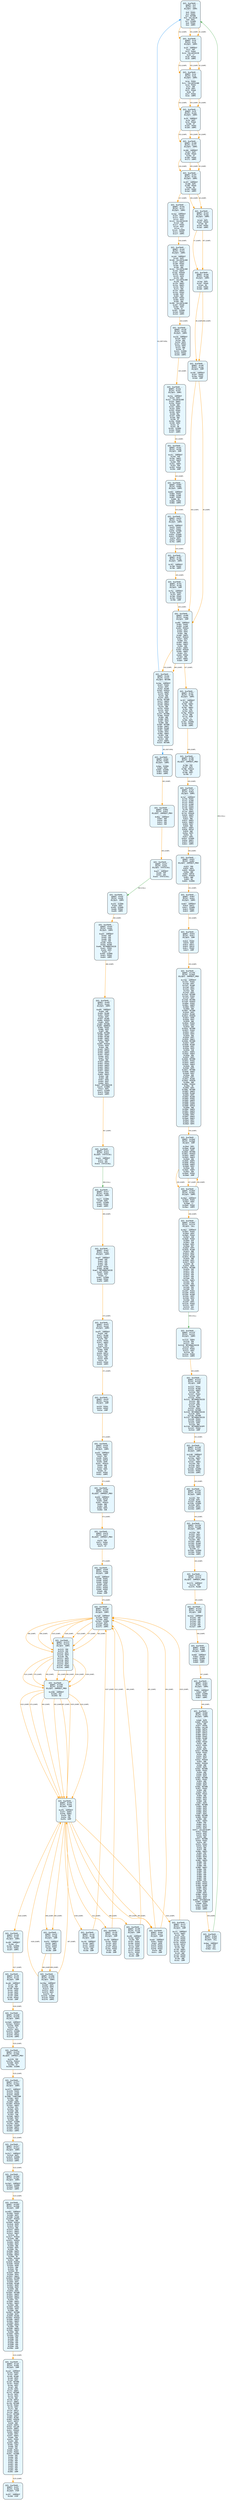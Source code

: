 digraph Contract_CFG {
    rankdir=TB;
    node [shape=box, style="filled, rounded", fontname="Monospace", fontsize=9, margin=0.15];
    edge [fontname="Arial", fontsize=8, penwidth=1.2];

    "block_0" [label="合约: 0xa70d45...
起始PC: 0x0
终止PC: 0xb
终止指令: JUMPI
---------
0x0: PUSH1
0x2: PUSH1
0x4: MSTORE
0x5: CALLVALUE
0x6: DUP1
0x7: ISZERO
0x8: PUSH2
0xb: JUMPI", fillcolor="#e6f7ff"];
    "block_10" [label="合约: 0xa70d45...
起始PC: 0x10
终止PC: 0x19
终止指令: JUMPI
---------
0x10: JUMPDEST
0x11: POP
0x12: PUSH1
0x14: CALLDATASIZE
0x15: LT
0x16: PUSH2
0x19: JUMPI", fillcolor="#e6f7ff"];
    "block_1a" [label="合约: 0xa70d45...
起始PC: 0x1a
终止PC: 0x2a
终止指令: JUMPI
---------
0x1a: PUSH1
0x1c: CALLDATALOAD
0x1d: PUSH1
0x1f: SHR
0x20: DUP1
0x21: PUSH4
0x26: GT
0x27: PUSH2
0x2a: JUMPI", fillcolor="#e6f7ff"];
    "block_f9" [label="合约: 0xa70d45...
起始PC: 0xf9
终止PC: 0x104
终止指令: JUMPI
---------
0xf9: JUMPDEST
0xfa: DUP1
0xfb: PUSH4
0x100: GT
0x101: PUSH2
0x104: JUMPI", fillcolor="#e6f7ff"];
    "block_166" [label="合约: 0xa70d45...
起始PC: 0x166
终止PC: 0x171
终止指令: JUMPI
---------
0x166: JUMPDEST
0x167: DUP1
0x168: PUSH4
0x16d: GT
0x16e: PUSH2
0x171: JUMPI", fillcolor="#e6f7ff"];
    "block_197" [label="合约: 0xa70d45...
起始PC: 0x197
终止PC: 0x1a2
终止指令: JUMPI
---------
0x197: JUMPDEST
0x198: DUP1
0x199: PUSH4
0x19e: EQ
0x19f: PUSH2
0x1a2: JUMPI", fillcolor="#e6f7ff"];
    "block_1a3" [label="合约: 0xa70d45...
起始PC: 0x1a3
终止PC: 0x1ad
终止指令: JUMPI
---------
0x1a3: DUP1
0x1a4: PUSH4
0x1a9: EQ
0x1aa: PUSH2
0x1ad: JUMPI", fillcolor="#e6f7ff"];
    "block_1ae" [label="合约: 0xa70d45...
起始PC: 0x1ae
终止PC: 0x1b8
终止指令: JUMPI
---------
0x1ae: DUP1
0x1af: PUSH4
0x1b4: EQ
0x1b5: PUSH2
0x1b8: JUMPI", fillcolor="#e6f7ff"];
    "block_2d6" [label="合约: 0xa70d45...
起始PC: 0x2d6
终止PC: 0x2dd
终止指令: JUMP
---------
0x2d6: JUMPDEST
0x2d7: PUSH2
0x2da: PUSH2
0x2dd: JUMP", fillcolor="#e6f7ff"];
    "block_d90" [label="合约: 0xa70d45...
起始PC: 0xd90
终止PC: 0xde4
终止指令: JUMP
---------
0xd90: JUMPDEST
0xd91: PUSH1
0xd93: SLOAD
0xd94: PUSH14
0xda3: DUP1
0xda4: DUP3
0xda5: AND
0xda6: SWAP3
0xda7: PUSH15
0xdb7: DUP4
0xdb8: DIV
0xdb9: SWAP1
0xdba: SWAP2
0xdbb: AND
0xdbc: SWAP2
0xdbd: PUSH29
0xddb: SWAP1
0xddc: DIV
0xddd: PUSH4
0xde2: AND
0xde3: SWAP1
0xde4: JUMP", fillcolor="#e6f7ff"];
    "block_2de" [label="合约: 0xa70d45...
起始PC: 0x2de
终止PC: 0x314
终止指令: RETURN
---------
0x2de: JUMPDEST
0x2df: PUSH1
0x2e1: DUP1
0x2e2: MLOAD
0x2e3: PUSH14
0x2f2: SWAP5
0x2f3: DUP6
0x2f4: AND
0x2f5: DUP2
0x2f6: MSTORE
0x2f7: SWAP3
0x2f8: SWAP1
0x2f9: SWAP4
0x2fa: AND
0x2fb: PUSH1
0x2fd: DUP4
0x2fe: ADD
0x2ff: MSTORE
0x300: PUSH4
0x305: AND
0x306: DUP2
0x307: DUP4
0x308: ADD
0x309: MSTORE
0x30a: SWAP1
0x30b: MLOAD
0x30c: SWAP1
0x30d: DUP2
0x30e: SWAP1
0x30f: SUB
0x310: PUSH1
0x312: ADD
0x313: SWAP1
0x314: RETURN", fillcolor="#e6f7ff"];
    "block_1be" [label="合约: 0xa70d45...
起始PC: 0x1be
终止PC: 0x1cf
终止指令: JUMPI
---------
0x1be: JUMPDEST
0x1bf: PUSH2
0x1c2: PUSH1
0x1c4: DUP1
0x1c5: CALLDATASIZE
0x1c6: SUB
0x1c7: PUSH1
0x1c9: DUP2
0x1ca: LT
0x1cb: ISZERO
0x1cc: PUSH2
0x1cf: JUMPI", fillcolor="#e6f7ff"];
    "block_1d4" [label="合约: 0xa70d45...
起始PC: 0x1d4
终止PC: 0x213
终止指令: JUMPI
---------
0x1d4: JUMPDEST
0x1d5: DUP2
0x1d6: CALLDATALOAD
0x1d7: SWAP2
0x1d8: PUSH1
0x1da: DUP2
0x1db: ADD
0x1dc: CALLDATALOAD
0x1dd: SWAP2
0x1de: PUSH20
0x1f3: PUSH1
0x1f5: DUP4
0x1f6: ADD
0x1f7: CALLDATALOAD
0x1f8: AND
0x1f9: SWAP2
0x1fa: SWAP1
0x1fb: DUP2
0x1fc: ADD
0x1fd: SWAP1
0x1fe: PUSH1
0x200: DUP2
0x201: ADD
0x202: PUSH1
0x204: DUP3
0x205: ADD
0x206: CALLDATALOAD
0x207: PUSH5
0x20d: DUP2
0x20e: GT
0x20f: ISZERO
0x210: PUSH2
0x213: JUMPI", fillcolor="#e6f7ff"];
    "block_218" [label="合约: 0xa70d45...
起始PC: 0x218
终止PC: 0x225
终止指令: JUMPI
---------
0x218: JUMPDEST
0x219: DUP3
0x21a: ADD
0x21b: DUP4
0x21c: PUSH1
0x21e: DUP3
0x21f: ADD
0x220: GT
0x221: ISZERO
0x222: PUSH2
0x225: JUMPI", fillcolor="#e6f7ff"];
    "block_22a" [label="合约: 0xa70d45...
起始PC: 0x22a
终止PC: 0x247
终止指令: JUMPI
---------
0x22a: JUMPDEST
0x22b: DUP1
0x22c: CALLDATALOAD
0x22d: SWAP1
0x22e: PUSH1
0x230: ADD
0x231: SWAP2
0x232: DUP5
0x233: PUSH1
0x235: DUP4
0x236: MUL
0x237: DUP5
0x238: ADD
0x239: GT
0x23a: PUSH5
0x240: DUP4
0x241: GT
0x242: OR
0x243: ISZERO
0x244: PUSH2
0x247: JUMPI", fillcolor="#e6f7ff"];
    "block_24c" [label="合约: 0xa70d45...
起始PC: 0x24c
终止PC: 0x256
终止指令: JUMP
---------
0x24c: JUMPDEST
0x24d: POP
0x24e: SWAP1
0x24f: SWAP3
0x250: POP
0x251: SWAP1
0x252: POP
0x253: PUSH2
0x256: JUMP", fillcolor="#e6f7ff"];
    "block_683" [label="合约: 0xa70d45...
起始PC: 0x683
终止PC: 0x68d
终止指令: JUMPI
---------
0x683: JUMPDEST
0x684: PUSH1
0x686: SLOAD
0x687: PUSH1
0x689: EQ
0x68a: PUSH2
0x68d: JUMPI", fillcolor="#e6f7ff"];
    "block_6f4" [label="合约: 0xa70d45...
起始PC: 0x6f4
终止PC: 0x701
终止指令: JUMPI
---------
0x6f4: JUMPDEST
0x6f5: PUSH1
0x6f7: PUSH1
0x6f9: SSTORE
0x6fa: DUP5
0x6fb: ISZERO
0x6fc: ISZERO
0x6fd: DUP1
0x6fe: PUSH2
0x701: JUMPI", fillcolor="#e6f7ff"];
    "block_707" [label="合约: 0xa70d45...
起始PC: 0x707
终止PC: 0x70b
终止指令: JUMPI
---------
0x707: JUMPDEST
0x708: PUSH2
0x70b: JUMPI", fillcolor="#e6f7ff"];
    "block_75c" [label="合约: 0xa70d45...
起始PC: 0x75c
终止PC: 0x766
终止指令: JUMP
---------
0x75c: JUMPDEST
0x75d: PUSH1
0x75f: DUP1
0x760: PUSH2
0x763: PUSH2
0x766: JUMP", fillcolor="#e6f7ff"];
    "block_767" [label="合约: 0xa70d45...
起始PC: 0x767
终止PC: 0x785
终止指令: JUMPI
---------
0x767: JUMPDEST
0x768: POP
0x769: SWAP2
0x76a: POP
0x76b: SWAP2
0x76c: POP
0x76d: DUP2
0x76e: PUSH14
0x77d: AND
0x77e: DUP8
0x77f: LT
0x780: DUP1
0x781: ISZERO
0x782: PUSH2
0x785: JUMPI", fillcolor="#e6f7ff"];
    "block_786" [label="合约: 0xa70d45...
起始PC: 0x786
终止PC: 0x799
终止指令: JUMPDEST_PREV
---------
0x786: POP
0x787: DUP1
0x788: PUSH14
0x797: AND
0x798: DUP7
0x799: LT", fillcolor="#e6f7ff"];
    "block_7ef" [label="合约: 0xa70d45...
起始PC: 0x7ef
终止PC: 0x822
终止指令: JUMPI
---------
0x7ef: JUMPDEST
0x7f0: PUSH1
0x7f2: SLOAD
0x7f3: PUSH1
0x7f5: SLOAD
0x7f6: PUSH1
0x7f8: SWAP2
0x7f9: DUP3
0x7fa: SWAP2
0x7fb: PUSH20
0x810: SWAP2
0x811: DUP3
0x812: AND
0x813: SWAP2
0x814: SWAP1
0x815: DUP2
0x816: AND
0x817: SWAP1
0x818: DUP10
0x819: AND
0x81a: DUP3
0x81b: EQ
0x81c: DUP1
0x81d: ISZERO
0x81e: SWAP1
0x81f: PUSH2
0x822: JUMPI", fillcolor="#e6f7ff"];
    "block_823" [label="合约: 0xa70d45...
起始PC: 0x823
终止PC: 0x853
终止指令: JUMPDEST_PREV
---------
0x823: POP
0x824: DUP1
0x825: PUSH20
0x83a: AND
0x83b: DUP10
0x83c: PUSH20
0x851: AND
0x852: EQ
0x853: ISZERO", fillcolor="#e6f7ff"];
    "block_8bf" [label="合约: 0xa70d45...
起始PC: 0x8bf
终止PC: 0x8c5
终止指令: JUMPI
---------
0x8bf: JUMPDEST
0x8c0: DUP11
0x8c1: ISZERO
0x8c2: PUSH2
0x8c5: JUMPI", fillcolor="#e6f7ff"];
    "block_8c6" [label="合约: 0xa70d45...
起始PC: 0x8c6
终止PC: 0x8cf
终止指令: JUMP
---------
0x8c6: PUSH2
0x8c9: DUP3
0x8ca: DUP11
0x8cb: DUP14
0x8cc: PUSH2
0x8cf: JUMP", fillcolor="#e6f7ff"];
    "block_1fdb" [label="合约: 0xa70d45...
起始PC: 0x1fdb
终止PC: 0x20a3
终止指令: JUMPDEST_PREV
---------
0x1fdb: JUMPDEST
0x1fdc: PUSH1
0x1fde: DUP1
0x1fdf: MLOAD
0x1fe0: DUP1
0x1fe1: DUP3
0x1fe2: ADD
0x1fe3: DUP3
0x1fe4: MSTORE
0x1fe5: PUSH1
0x1fe7: DUP2
0x1fe8: MSTORE
0x1fe9: PUSH32
0x200a: PUSH1
0x200c: SWAP2
0x200d: DUP3
0x200e: ADD
0x200f: MSTORE
0x2010: DUP2
0x2011: MLOAD
0x2012: PUSH20
0x2027: DUP6
0x2028: DUP2
0x2029: AND
0x202a: PUSH1
0x202c: DUP4
0x202d: ADD
0x202e: MSTORE
0x202f: PUSH1
0x2031: DUP1
0x2032: DUP4
0x2033: ADD
0x2034: DUP7
0x2035: SWAP1
0x2036: MSTORE
0x2037: DUP5
0x2038: MLOAD
0x2039: DUP1
0x203a: DUP5
0x203b: SUB
0x203c: SWAP1
0x203d: SWAP2
0x203e: ADD
0x203f: DUP2
0x2040: MSTORE
0x2041: PUSH1
0x2043: SWAP1
0x2044: SWAP3
0x2045: ADD
0x2046: DUP5
0x2047: MSTORE
0x2048: SWAP2
0x2049: DUP2
0x204a: ADD
0x204b: DUP1
0x204c: MLOAD
0x204d: PUSH28
0x206a: AND
0x206b: PUSH32
0x208c: OR
0x208d: DUP2
0x208e: MSTORE
0x208f: SWAP3
0x2090: MLOAD
0x2091: DUP2
0x2092: MLOAD
0x2093: PUSH1
0x2095: SWAP5
0x2096: PUSH1
0x2098: SWAP5
0x2099: DUP10
0x209a: AND
0x209b: SWAP4
0x209c: SWAP3
0x209d: SWAP2
0x209e: DUP3
0x209f: SWAP2
0x20a0: SWAP1
0x20a1: DUP1
0x20a2: DUP4
0x20a3: DUP4", fillcolor="#e6f7ff"];
    "block_20ad" [label="合约: 0xa70d45...
起始PC: 0x20ad
终止PC: 0x20e0
终止指令: JUMP
---------
0x20ad: DUP1
0x20ae: MLOAD
0x20af: DUP3
0x20b0: MSTORE
0x20b1: PUSH32
0x20d2: SWAP1
0x20d3: SWAP3
0x20d4: ADD
0x20d5: SWAP2
0x20d6: PUSH1
0x20d8: SWAP2
0x20d9: DUP3
0x20da: ADD
0x20db: SWAP2
0x20dc: ADD
0x20dd: PUSH2
0x20e0: JUMP", fillcolor="#e6f7ff"];
    "block_20a4" [label="合约: 0xa70d45...
起始PC: 0x20a4
终止PC: 0x20ac
终止指令: JUMPI
---------
0x20a4: JUMPDEST
0x20a5: PUSH1
0x20a7: DUP4
0x20a8: LT
0x20a9: PUSH2
0x20ac: JUMPI", fillcolor="#e6f7ff"];
    "block_20e1" [label="合约: 0xa70d45...
起始PC: 0x20e1
终止PC: 0x2114
终止指令: CALL
---------
0x20e1: JUMPDEST
0x20e2: PUSH1
0x20e4: DUP4
0x20e5: PUSH1
0x20e7: SUB
0x20e8: PUSH2
0x20eb: EXP
0x20ec: SUB
0x20ed: DUP1
0x20ee: NOT
0x20ef: DUP3
0x20f0: MLOAD
0x20f1: AND
0x20f2: DUP2
0x20f3: DUP5
0x20f4: MLOAD
0x20f5: AND
0x20f6: DUP1
0x20f7: DUP3
0x20f8: OR
0x20f9: DUP6
0x20fa: MSTORE
0x20fb: POP
0x20fc: POP
0x20fd: POP
0x20fe: POP
0x20ff: POP
0x2100: POP
0x2101: SWAP1
0x2102: POP
0x2103: ADD
0x2104: SWAP2
0x2105: POP
0x2106: POP
0x2107: PUSH1
0x2109: PUSH1
0x210b: MLOAD
0x210c: DUP1
0x210d: DUP4
0x210e: SUB
0x210f: DUP2
0x2110: PUSH1
0x2112: DUP7
0x2113: GAS
0x2114: CALL", fillcolor="#e6f7ff"];
    "block_2115" [label="合约: 0xa70d45...
起始PC: 0x2115
终止PC: 0x2121
终止指令: JUMPI
---------
0x2115: SWAP2
0x2116: POP
0x2117: POP
0x2118: RETURNDATASIZE
0x2119: DUP1
0x211a: PUSH1
0x211c: DUP2
0x211d: EQ
0x211e: PUSH2
0x2121: JUMPI", fillcolor="#e6f7ff"];
    "block_2122" [label="合约: 0xa70d45...
起始PC: 0x2122
终止PC: 0x2142
终止指令: JUMP
---------
0x2122: PUSH1
0x2124: MLOAD
0x2125: SWAP2
0x2126: POP
0x2127: PUSH1
0x2129: NOT
0x212a: PUSH1
0x212c: RETURNDATASIZE
0x212d: ADD
0x212e: AND
0x212f: DUP3
0x2130: ADD
0x2131: PUSH1
0x2133: MSTORE
0x2134: RETURNDATASIZE
0x2135: DUP3
0x2136: MSTORE
0x2137: RETURNDATASIZE
0x2138: PUSH1
0x213a: PUSH1
0x213c: DUP5
0x213d: ADD
0x213e: RETURNDATACOPY
0x213f: PUSH2
0x2142: JUMP", fillcolor="#e6f7ff"];
    "block_2148" [label="合约: 0xa70d45...
起始PC: 0x2148
终止PC: 0x2154
终止指令: JUMPI
---------
0x2148: JUMPDEST
0x2149: POP
0x214a: SWAP2
0x214b: POP
0x214c: SWAP2
0x214d: POP
0x214e: DUP2
0x214f: DUP1
0x2150: ISZERO
0x2151: PUSH2
0x2154: JUMPI", fillcolor="#e6f7ff"];
    "block_2155" [label="合约: 0xa70d45...
起始PC: 0x2155
终止PC: 0x215d
终止指令: JUMPI
---------
0x2155: POP
0x2156: DUP1
0x2157: MLOAD
0x2158: ISZERO
0x2159: DUP1
0x215a: PUSH2
0x215d: JUMPI", fillcolor="#e6f7ff"];
    "block_215e" [label="合约: 0xa70d45...
起始PC: 0x215e
终止PC: 0x216e
终止指令: JUMPI
---------
0x215e: POP
0x215f: DUP1
0x2160: DUP1
0x2161: PUSH1
0x2163: ADD
0x2164: SWAP1
0x2165: MLOAD
0x2166: PUSH1
0x2168: DUP2
0x2169: LT
0x216a: ISZERO
0x216b: PUSH2
0x216e: JUMPI", fillcolor="#e6f7ff"];
    "block_2173" [label="合约: 0xa70d45...
起始PC: 0x2173
终止PC: 0x2175
终止指令: JUMPDEST_PREV
---------
0x2173: JUMPDEST
0x2174: POP
0x2175: MLOAD", fillcolor="#e6f7ff"];
    "block_21e1" [label="合约: 0xa70d45...
起始PC: 0x21e1
终止PC: 0x21e7
终止指令: JUMP
---------
0x21e1: JUMPDEST
0x21e2: POP
0x21e3: POP
0x21e4: POP
0x21e5: POP
0x21e6: POP
0x21e7: JUMP", fillcolor="#e6f7ff"];
    "block_8d0" [label="合约: 0xa70d45...
起始PC: 0x8d0
终止PC: 0x8d6
终止指令: JUMPI
---------
0x8d0: JUMPDEST
0x8d1: DUP10
0x8d2: ISZERO
0x8d3: PUSH2
0x8d6: JUMPI", fillcolor="#e6f7ff"];
    "block_8e1" [label="合约: 0xa70d45...
起始PC: 0x8e1
终止PC: 0x8e7
终止指令: JUMPI
---------
0x8e1: JUMPDEST
0x8e2: DUP7
0x8e3: ISZERO
0x8e4: PUSH2
0x8e7: JUMPI", fillcolor="#e6f7ff"];
    "block_8e8" [label="合约: 0xa70d45...
起始PC: 0x8e8
终止PC: 0x9a5
终止指令: JUMPI
---------
0x8e8: DUP9
0x8e9: PUSH20
0x8fe: AND
0x8ff: PUSH4
0x904: CALLER
0x905: DUP14
0x906: DUP14
0x907: DUP13
0x908: DUP13
0x909: PUSH1
0x90b: MLOAD
0x90c: DUP7
0x90d: PUSH4
0x912: AND
0x913: PUSH1
0x915: SHL
0x916: DUP2
0x917: MSTORE
0x918: PUSH1
0x91a: ADD
0x91b: DUP1
0x91c: DUP7
0x91d: PUSH20
0x932: AND
0x933: PUSH20
0x948: AND
0x949: DUP2
0x94a: MSTORE
0x94b: PUSH1
0x94d: ADD
0x94e: DUP6
0x94f: DUP2
0x950: MSTORE
0x951: PUSH1
0x953: ADD
0x954: DUP5
0x955: DUP2
0x956: MSTORE
0x957: PUSH1
0x959: ADD
0x95a: DUP1
0x95b: PUSH1
0x95d: ADD
0x95e: DUP3
0x95f: DUP2
0x960: SUB
0x961: DUP3
0x962: MSTORE
0x963: DUP5
0x964: DUP5
0x965: DUP3
0x966: DUP2
0x967: DUP2
0x968: MSTORE
0x969: PUSH1
0x96b: ADD
0x96c: SWAP3
0x96d: POP
0x96e: DUP1
0x96f: DUP3
0x970: DUP5
0x971: CALLDATACOPY
0x972: PUSH1
0x974: DUP2
0x975: DUP5
0x976: ADD
0x977: MSTORE
0x978: PUSH1
0x97a: NOT
0x97b: PUSH1
0x97d: DUP3
0x97e: ADD
0x97f: AND
0x980: SWAP1
0x981: POP
0x982: DUP1
0x983: DUP4
0x984: ADD
0x985: SWAP3
0x986: POP
0x987: POP
0x988: POP
0x989: SWAP7
0x98a: POP
0x98b: POP
0x98c: POP
0x98d: POP
0x98e: POP
0x98f: POP
0x990: POP
0x991: PUSH1
0x993: PUSH1
0x995: MLOAD
0x996: DUP1
0x997: DUP4
0x998: SUB
0x999: DUP2
0x99a: PUSH1
0x99c: DUP8
0x99d: DUP1
0x99e: EXTCODESIZE
0x99f: ISZERO
0x9a0: DUP1
0x9a1: ISZERO
0x9a2: PUSH2
0x9a5: JUMPI", fillcolor="#e6f7ff"];
    "block_9aa" [label="合约: 0xa70d45...
起始PC: 0x9aa
终止PC: 0x9ad
终止指令: CALL
---------
0x9aa: JUMPDEST
0x9ab: POP
0x9ac: GAS
0x9ad: CALL", fillcolor="#e6f7ff"];
    "block_9ae" [label="合约: 0xa70d45...
起始PC: 0x9ae
终止PC: 0x9b4
终止指令: JUMPI
---------
0x9ae: ISZERO
0x9af: DUP1
0x9b0: ISZERO
0x9b1: PUSH2
0x9b4: JUMPI", fillcolor="#e6f7ff"];
    "block_9be" [label="合约: 0xa70d45...
起始PC: 0x9be
终止PC: 0x9c2
终止指令: JUMPDEST_PREV
---------
0x9be: JUMPDEST
0x9bf: POP
0x9c0: POP
0x9c1: POP
0x9c2: POP", fillcolor="#e6f7ff"];
    "block_a2f" [label="合约: 0xa70d45...
起始PC: 0xa2f
终止PC: 0xa32
终止指令: STATICCALL
---------
0xa2f: JUMPDEST
0xa30: POP
0xa31: GAS
0xa32: STATICCALL", fillcolor="#e6f7ff"];
    "block_a33" [label="合约: 0xa70d45...
起始PC: 0xa33
终止PC: 0xa39
终止指令: JUMPI
---------
0xa33: ISZERO
0xa34: DUP1
0xa35: ISZERO
0xa36: PUSH2
0xa39: JUMPI", fillcolor="#e6f7ff"];
    "block_a43" [label="合约: 0xa70d45...
起始PC: 0xa43
终止PC: 0xa54
终止指令: JUMPI
---------
0xa43: JUMPDEST
0xa44: POP
0xa45: POP
0xa46: POP
0xa47: POP
0xa48: PUSH1
0xa4a: MLOAD
0xa4b: RETURNDATASIZE
0xa4c: PUSH1
0xa4e: DUP2
0xa4f: LT
0xa50: ISZERO
0xa51: PUSH2
0xa54: JUMPI", fillcolor="#e6f7ff"];
    "block_a59" [label="合约: 0xa70d45...
起始PC: 0xa59
终止PC: 0xac6
终止指令: JUMPI
---------
0xa59: JUMPDEST
0xa5a: POP
0xa5b: MLOAD
0xa5c: PUSH1
0xa5e: DUP1
0xa5f: MLOAD
0xa60: PUSH32
0xa81: DUP2
0xa82: MSTORE
0xa83: ADDRESS
0xa84: PUSH1
0xa86: DUP3
0xa87: ADD
0xa88: MSTORE
0xa89: SWAP1
0xa8a: MLOAD
0xa8b: SWAP2
0xa8c: SWAP6
0xa8d: POP
0xa8e: PUSH20
0xaa3: DUP4
0xaa4: AND
0xaa5: SWAP2
0xaa6: PUSH4
0xaab: SWAP2
0xaac: PUSH1
0xaae: DUP1
0xaaf: DUP3
0xab0: ADD
0xab1: SWAP3
0xab2: PUSH1
0xab4: SWAP3
0xab5: SWAP1
0xab6: SWAP2
0xab7: SWAP1
0xab8: DUP3
0xab9: SWAP1
0xaba: SUB
0xabb: ADD
0xabc: DUP2
0xabd: DUP7
0xabe: DUP1
0xabf: EXTCODESIZE
0xac0: ISZERO
0xac1: DUP1
0xac2: ISZERO
0xac3: PUSH2
0xac6: JUMPI", fillcolor="#e6f7ff"];
    "block_acb" [label="合约: 0xa70d45...
起始PC: 0xacb
终止PC: 0xace
终止指令: STATICCALL
---------
0xacb: JUMPDEST
0xacc: POP
0xacd: GAS
0xace: STATICCALL", fillcolor="#e6f7ff"];
    "block_acf" [label="合约: 0xa70d45...
起始PC: 0xacf
终止PC: 0xad5
终止指令: JUMPI
---------
0xacf: ISZERO
0xad0: DUP1
0xad1: ISZERO
0xad2: PUSH2
0xad5: JUMPI", fillcolor="#e6f7ff"];
    "block_adf" [label="合约: 0xa70d45...
起始PC: 0xadf
终止PC: 0xaf0
终止指令: JUMPI
---------
0xadf: JUMPDEST
0xae0: POP
0xae1: POP
0xae2: POP
0xae3: POP
0xae4: PUSH1
0xae6: MLOAD
0xae7: RETURNDATASIZE
0xae8: PUSH1
0xaea: DUP2
0xaeb: LT
0xaec: ISZERO
0xaed: PUSH2
0xaf0: JUMPI", fillcolor="#e6f7ff"];
    "block_af5" [label="合约: 0xa70d45...
起始PC: 0xaf5
终止PC: 0xb18
终止指令: JUMPI
---------
0xaf5: JUMPDEST
0xaf6: POP
0xaf7: MLOAD
0xaf8: SWAP3
0xaf9: POP
0xafa: PUSH1
0xafc: SWAP2
0xafd: POP
0xafe: POP
0xaff: PUSH14
0xb0e: DUP6
0xb0f: AND
0xb10: DUP11
0xb11: SWAP1
0xb12: SUB
0xb13: DUP4
0xb14: GT
0xb15: PUSH2
0xb18: JUMPI", fillcolor="#e6f7ff"];
    "block_b19" [label="合约: 0xa70d45...
起始PC: 0xb19
终止PC: 0xb1e
终止指令: JUMP
---------
0xb19: PUSH1
0xb1b: PUSH2
0xb1e: JUMP", fillcolor="#e6f7ff"];
    "block_b35" [label="合约: 0xa70d45...
起始PC: 0xb35
终止PC: 0xb52
终止指令: JUMPI
---------
0xb35: JUMPDEST
0xb36: SWAP1
0xb37: POP
0xb38: PUSH1
0xb3a: DUP10
0xb3b: DUP6
0xb3c: PUSH14
0xb4b: AND
0xb4c: SUB
0xb4d: DUP4
0xb4e: GT
0xb4f: PUSH2
0xb52: JUMPI", fillcolor="#e6f7ff"];
    "block_b59" [label="合约: 0xa70d45...
起始PC: 0xb59
终止PC: 0xb6e
终止指令: JUMPDEST_PREV
---------
0xb59: JUMPDEST
0xb5a: DUP10
0xb5b: DUP6
0xb5c: PUSH14
0xb6b: AND
0xb6c: SUB
0xb6d: DUP4
0xb6e: SUB", fillcolor="#e6f7ff"];
    "block_b7b" [label="合约: 0xa70d45...
起始PC: 0xb7b
终止PC: 0xb7f
终止指令: JUMPDEST_PREV
---------
0xb7b: POP
0xb7c: PUSH1
0xb7e: DUP2
0xb7f: GT", fillcolor="#e6f7ff"];
    "block_bd5" [label="合约: 0xa70d45...
起始PC: 0xbd5
终止PC: 0xbea
终止指令: JUMP
---------
0xbd5: JUMPDEST
0xbd6: PUSH1
0xbd8: PUSH2
0xbdb: PUSH2
0xbde: DUP5
0xbdf: PUSH1
0xbe1: PUSH4
0xbe6: PUSH2
0xbe9: AND
0xbea: JUMP", fillcolor="#e6f7ff"];
    "block_21e8" [label="合约: 0xa70d45...
起始PC: 0x21e8
终止PC: 0x21f1
终止指令: JUMPI
---------
0x21e8: JUMPDEST
0x21e9: PUSH1
0x21eb: DUP2
0x21ec: ISZERO
0x21ed: DUP1
0x21ee: PUSH2
0x21f1: JUMPI", fillcolor="#e6f7ff"];
    "block_21f2" [label="合约: 0xa70d45...
起始PC: 0x21f2
终止PC: 0x21fe
终止指令: JUMPI
---------
0x21f2: POP
0x21f3: POP
0x21f4: DUP1
0x21f5: DUP3
0x21f6: MUL
0x21f7: DUP3
0x21f8: DUP3
0x21f9: DUP3
0x21fa: DUP2
0x21fb: PUSH2
0x21fe: JUMPI", fillcolor="#e6f7ff"];
    "block_2200" [label="合约: 0xa70d45...
起始PC: 0x2200
终止PC: 0x2202
终止指令: JUMPDEST_PREV
---------
0x2200: JUMPDEST
0x2201: DIV
0x2202: EQ", fillcolor="#e6f7ff"];
    "block_df6" [label="合约: 0xa70d45...
起始PC: 0xdf6
终止PC: 0xdfb
终止指令: JUMP
---------
0xdf6: JUMPDEST
0xdf7: SWAP3
0xdf8: SWAP2
0xdf9: POP
0xdfa: POP
0xdfb: JUMP", fillcolor="#e6f7ff"];
    "block_beb" [label="合约: 0xa70d45...
起始PC: 0xbeb
终止PC: 0xbfc
终止指令: JUMP
---------
0xbeb: JUMPDEST
0xbec: PUSH2
0xbef: DUP8
0xbf0: PUSH2
0xbf3: PUSH4
0xbf8: PUSH2
0xbfb: AND
0xbfc: JUMP", fillcolor="#e6f7ff"];
    "block_bfd" [label="合约: 0xa70d45...
起始PC: 0xbfd
终止PC: 0xc08
终止指令: JUMP
---------
0xbfd: JUMPDEST
0xbfe: SWAP1
0xbff: PUSH4
0xc04: PUSH2
0xc07: AND
0xc08: JUMP", fillcolor="#e6f7ff"];
    "block_226e" [label="合约: 0xa70d45...
起始PC: 0x226e
终止PC: 0x2279
终止指令: JUMPI
---------
0x226e: JUMPDEST
0x226f: DUP1
0x2270: DUP3
0x2271: SUB
0x2272: DUP3
0x2273: DUP2
0x2274: GT
0x2275: ISZERO
0x2276: PUSH2
0x2279: JUMPI", fillcolor="#e6f7ff"];
    "block_c09" [label="合约: 0xa70d45...
起始PC: 0xc09
终止PC: 0xc20
终止指令: JUMP
---------
0xc09: JUMPDEST
0xc0a: SWAP1
0xc0b: POP
0xc0c: PUSH1
0xc0e: PUSH2
0xc11: PUSH2
0xc14: DUP5
0xc15: PUSH1
0xc17: PUSH4
0xc1c: PUSH2
0xc1f: AND
0xc20: JUMP", fillcolor="#e6f7ff"];
    "block_c21" [label="合约: 0xa70d45...
起始PC: 0xc21
终止PC: 0xc4c
终止指令: JUMP
---------
0xc21: JUMPDEST
0xc22: SWAP1
0xc23: POP
0xc24: PUSH2
0xc27: PUSH3
0xc2b: PUSH2
0xc2e: PUSH14
0xc3d: DUP12
0xc3e: DUP2
0xc3f: AND
0xc40: SWAP1
0xc41: DUP12
0xc42: AND
0xc43: PUSH4
0xc48: PUSH2
0xc4b: AND
0xc4c: JUMP", fillcolor="#e6f7ff"];
    "block_c4d" [label="合约: 0xa70d45...
起始PC: 0xc4d
终止PC: 0xc58
终止指令: JUMP
---------
0xc4d: JUMPDEST
0xc4e: SWAP1
0xc4f: PUSH4
0xc54: PUSH2
0xc57: AND
0xc58: JUMP", fillcolor="#e6f7ff"];
    "block_c59" [label="合约: 0xa70d45...
起始PC: 0xc59
终止PC: 0xc68
终止指令: JUMP
---------
0xc59: JUMPDEST
0xc5a: PUSH2
0xc5d: DUP4
0xc5e: DUP4
0xc5f: PUSH4
0xc64: PUSH2
0xc67: AND
0xc68: JUMP", fillcolor="#e6f7ff"];
    "block_c69" [label="合约: 0xa70d45...
起始PC: 0xc69
终止PC: 0xc6f
终止指令: JUMPI
---------
0xc69: JUMPDEST
0xc6a: LT
0xc6b: ISZERO
0xc6c: PUSH2
0xc6f: JUMPI", fillcolor="#e6f7ff"];
    "block_cd6" [label="合约: 0xa70d45...
起始PC: 0xcd6
终止PC: 0xce3
终止指令: JUMP
---------
0xcd6: JUMPDEST
0xcd7: POP
0xcd8: POP
0xcd9: PUSH2
0xcdc: DUP5
0xcdd: DUP5
0xcde: DUP9
0xcdf: DUP9
0xce0: PUSH2
0xce3: JUMP", fillcolor="#e6f7ff"];
    "block_22e0" [label="合约: 0xa70d45...
起始PC: 0x22e0
终止PC: 0x22f8
终止指令: JUMPI
---------
0x22e0: JUMPDEST
0x22e1: PUSH14
0x22f0: DUP5
0x22f1: GT
0x22f2: DUP1
0x22f3: ISZERO
0x22f4: SWAP1
0x22f5: PUSH2
0x22f8: JUMPI", fillcolor="#e6f7ff"];
    "block_22f9" [label="合约: 0xa70d45...
起始PC: 0x22f9
终止PC: 0x230b
终止指令: JUMPDEST_PREV
---------
0x22f9: POP
0x22fa: PUSH14
0x2309: DUP4
0x230a: GT
0x230b: ISZERO", fillcolor="#e6f7ff"];
    "block_2377" [label="合约: 0xa70d45...
起始PC: 0x2377
终止PC: 0x23b2
终止指令: JUMPI
---------
0x2377: JUMPDEST
0x2378: PUSH1
0x237a: SLOAD
0x237b: PUSH4
0x2380: TIMESTAMP
0x2381: DUP2
0x2382: AND
0x2383: SWAP2
0x2384: PUSH29
0x23a2: SWAP1
0x23a3: DIV
0x23a4: DUP2
0x23a5: AND
0x23a6: DUP3
0x23a7: SUB
0x23a8: SWAP1
0x23a9: DUP2
0x23aa: AND
0x23ab: ISZERO
0x23ac: DUP1
0x23ad: ISZERO
0x23ae: SWAP1
0x23af: PUSH2
0x23b2: JUMPI", fillcolor="#e6f7ff"];
    "block_23c7" [label="合约: 0xa70d45...
起始PC: 0x23c7
终止PC: 0x23cd
终止指令: JUMPI
---------
0x23c7: JUMPDEST
0x23c8: DUP1
0x23c9: ISZERO
0x23ca: PUSH2
0x23cd: JUMPI", fillcolor="#e6f7ff"];
    "block_23e2" [label="合约: 0xa70d45...
起始PC: 0x23e2
终止PC: 0x23e7
终止指令: JUMPI
---------
0x23e2: JUMPDEST
0x23e3: ISZERO
0x23e4: PUSH2
0x23e7: JUMPI", fillcolor="#e6f7ff"];
    "block_2492" [label="合约: 0xa70d45...
起始PC: 0x2492
终止PC: 0x259b
终止指令: JUMP
---------
0x2492: JUMPDEST
0x2493: PUSH1
0x2495: DUP1
0x2496: SLOAD
0x2497: PUSH32
0x24b8: AND
0x24b9: PUSH14
0x24c8: DUP9
0x24c9: DUP2
0x24ca: AND
0x24cb: SWAP2
0x24cc: SWAP1
0x24cd: SWAP2
0x24ce: OR
0x24cf: PUSH32
0x24f0: AND
0x24f1: PUSH15
0x2501: DUP9
0x2502: DUP4
0x2503: AND
0x2504: DUP2
0x2505: MUL
0x2506: SWAP2
0x2507: SWAP1
0x2508: SWAP2
0x2509: OR
0x250a: PUSH28
0x2527: AND
0x2528: PUSH29
0x2546: PUSH4
0x254b: DUP8
0x254c: AND
0x254d: MUL
0x254e: OR
0x254f: SWAP3
0x2550: DUP4
0x2551: SWAP1
0x2552: SSTORE
0x2553: PUSH1
0x2555: DUP1
0x2556: MLOAD
0x2557: DUP5
0x2558: DUP5
0x2559: AND
0x255a: DUP2
0x255b: MSTORE
0x255c: SWAP2
0x255d: SWAP1
0x255e: SWAP4
0x255f: DIV
0x2560: SWAP1
0x2561: SWAP2
0x2562: AND
0x2563: PUSH1
0x2565: DUP3
0x2566: ADD
0x2567: MSTORE
0x2568: DUP2
0x2569: MLOAD
0x256a: PUSH32
0x258b: SWAP3
0x258c: SWAP2
0x258d: DUP2
0x258e: SWAP1
0x258f: SUB
0x2590: SWAP1
0x2591: SWAP2
0x2592: ADD
0x2593: SWAP1
0x2594: LOG1
0x2595: POP
0x2596: POP
0x2597: POP
0x2598: POP
0x2599: POP
0x259a: POP
0x259b: JUMP", fillcolor="#e6f7ff"];
    "block_ce4" [label="合约: 0xa70d45...
起始PC: 0xce4
终止PC: 0xd56
终止指令: JUMP
---------
0xce4: JUMPDEST
0xce5: PUSH1
0xce7: DUP1
0xce8: MLOAD
0xce9: DUP4
0xcea: DUP2
0xceb: MSTORE
0xcec: PUSH1
0xcee: DUP2
0xcef: ADD
0xcf0: DUP4
0xcf1: SWAP1
0xcf2: MSTORE
0xcf3: DUP1
0xcf4: DUP3
0xcf5: ADD
0xcf6: DUP14
0xcf7: SWAP1
0xcf8: MSTORE
0xcf9: PUSH1
0xcfb: DUP2
0xcfc: ADD
0xcfd: DUP13
0xcfe: SWAP1
0xcff: MSTORE
0xd00: SWAP1
0xd01: MLOAD
0xd02: PUSH20
0xd17: DUP12
0xd18: AND
0xd19: SWAP2
0xd1a: CALLER
0xd1b: SWAP2
0xd1c: PUSH32
0xd3d: SWAP2
0xd3e: DUP2
0xd3f: SWAP1
0xd40: SUB
0xd41: PUSH1
0xd43: ADD
0xd44: SWAP1
0xd45: LOG3
0xd46: POP
0xd47: POP
0xd48: PUSH1
0xd4a: PUSH1
0xd4c: SSTORE
0xd4d: POP
0xd4e: POP
0xd4f: POP
0xd50: POP
0xd51: POP
0xd52: POP
0xd53: POP
0xd54: POP
0xd55: POP
0xd56: JUMP", fillcolor="#e6f7ff"];
    "block_257" [label="合约: 0xa70d45...
起始PC: 0x257
终止PC: 0x258
终止指令: STOP
---------
0x257: JUMPDEST
0x258: STOP", fillcolor="#e6f7ff"];

    "block_0" -> "block_10" [label="#1 (JUMP)", color="#ff9800"];
    "block_10" -> "block_1a" [label="#2 (JUMP)", color="#ff9800"];
    "block_1a" -> "block_f9" [label="#3 (JUMP)", color="#ff9800"];
    "block_f9" -> "block_166" [label="#4 (JUMP)", color="#ff9800"];
    "block_166" -> "block_197" [label="#5 (JUMP)", color="#ff9800"];
    "block_197" -> "block_1a3" [label="#6 (JUMP)", color="#ff9800"];
    "block_1a3" -> "block_1ae" [label="#7 (JUMP)", color="#ff9800"];
    "block_1ae" -> "block_2d6" [label="#8 (JUMP)", color="#ff9800"];
    "block_2d6" -> "block_d90" [label="#9 (JUMP)", color="#ff9800"];
    "block_d90" -> "block_2de" [label="#10 (JUMP)", color="#ff9800"];
    "block_2de" -> "block_0" [label="#11 (RETURN)", color="#2196f3"];
    "block_0" -> "block_10" [label="#12 (JUMP)", color="#ff9800"];
    "block_10" -> "block_1a" [label="#13 (JUMP)", color="#ff9800"];
    "block_1a" -> "block_f9" [label="#14 (JUMP)", color="#ff9800"];
    "block_f9" -> "block_166" [label="#15 (JUMP)", color="#ff9800"];
    "block_166" -> "block_197" [label="#16 (JUMP)", color="#ff9800"];
    "block_197" -> "block_1be" [label="#17 (JUMP)", color="#ff9800"];
    "block_1be" -> "block_1d4" [label="#18 (JUMP)", color="#ff9800"];
    "block_1d4" -> "block_218" [label="#19 (JUMP)", color="#ff9800"];
    "block_218" -> "block_22a" [label="#20 (JUMP)", color="#ff9800"];
    "block_22a" -> "block_24c" [label="#21 (JUMP)", color="#ff9800"];
    "block_24c" -> "block_683" [label="#22 (JUMP)", color="#ff9800"];
    "block_683" -> "block_6f4" [label="#23 (JUMP)", color="#ff9800"];
    "block_6f4" -> "block_707" [label="#24 (JUMP)", color="#ff9800"];
    "block_707" -> "block_75c" [label="#25 (JUMP)", color="#ff9800"];
    "block_75c" -> "block_d90" [label="#26 (JUMP)", color="#ff9800"];
    "block_d90" -> "block_767" [label="#27 (JUMP)", color="#ff9800"];
    "block_767" -> "block_786" [label="#28 (JUMP)", color="#ff9800"];
    "block_786" -> "block_7ef" [label="#29 (JUMP)", color="#ff9800"];
    "block_7ef" -> "block_823" [label="#30 (JUMP)", color="#ff9800"];
    "block_823" -> "block_8bf" [label="#31 (JUMP)", color="#ff9800"];
    "block_8bf" -> "block_8c6" [label="#32 (JUMP)", color="#ff9800"];
    "block_8c6" -> "block_1fdb" [label="#33 (JUMP)", color="#ff9800"];
    "block_1fdb" -> "block_20ad" [label="#34 (JUMP)", color="#ff9800"];
    "block_20ad" -> "block_20a4" [label="#35 (JUMP)", color="#ff9800"];
    "block_20a4" -> "block_20ad" [label="#36 (JUMP)", color="#ff9800"];
    "block_20ad" -> "block_20a4" [label="#37 (JUMP)", color="#ff9800"];
    "block_20a4" -> "block_20e1" [label="#38 (JUMP)", color="#ff9800"];
    "block_20e1" -> "block_2115" [label="#39 (CALL)", color="#4caf50"];
    "block_2115" -> "block_2122" [label="#40 (JUMP)", color="#ff9800"];
    "block_2122" -> "block_2148" [label="#41 (JUMP)", color="#ff9800"];
    "block_2148" -> "block_2155" [label="#42 (JUMP)", color="#ff9800"];
    "block_2155" -> "block_215e" [label="#43 (JUMP)", color="#ff9800"];
    "block_215e" -> "block_2173" [label="#44 (JUMP)", color="#ff9800"];
    "block_2173" -> "block_21e1" [label="#45 (JUMP)", color="#ff9800"];
    "block_21e1" -> "block_8d0" [label="#46 (JUMP)", color="#ff9800"];
    "block_8d0" -> "block_8e1" [label="#47 (JUMP)", color="#ff9800"];
    "block_8e1" -> "block_8e8" [label="#48 (JUMP)", color="#ff9800"];
    "block_8e8" -> "block_9aa" [label="#49 (JUMP)", color="#ff9800"];
    "block_9aa" -> "block_0" [label="#50 (CALL)", color="#4caf50"];
    "block_0" -> "block_10" [label="#51 (JUMP)", color="#ff9800"];
    "block_10" -> "block_1a" [label="#52 (JUMP)", color="#ff9800"];
    "block_1a" -> "block_f9" [label="#53 (JUMP)", color="#ff9800"];
    "block_f9" -> "block_166" [label="#54 (JUMP)", color="#ff9800"];
    "block_166" -> "block_197" [label="#55 (JUMP)", color="#ff9800"];
    "block_197" -> "block_1a3" [label="#56 (JUMP)", color="#ff9800"];
    "block_1a3" -> "block_1ae" [label="#57 (JUMP)", color="#ff9800"];
    "block_1ae" -> "block_2d6" [label="#58 (JUMP)", color="#ff9800"];
    "block_2d6" -> "block_d90" [label="#59 (JUMP)", color="#ff9800"];
    "block_d90" -> "block_2de" [label="#60 (JUMP)", color="#ff9800"];
    "block_2de" -> "block_9ae" [label="#61 (RETURN)", color="#2196f3"];
    "block_9ae" -> "block_9be" [label="#62 (JUMP)", color="#ff9800"];
    "block_9be" -> "block_a2f" [label="#63 (JUMP)", color="#ff9800"];
    "block_a2f" -> "block_a33" [label="#64 (CALL)", color="#4caf50"];
    "block_a33" -> "block_a43" [label="#65 (JUMP)", color="#ff9800"];
    "block_a43" -> "block_a59" [label="#66 (JUMP)", color="#ff9800"];
    "block_a59" -> "block_acb" [label="#67 (JUMP)", color="#ff9800"];
    "block_acb" -> "block_acf" [label="#68 (CALL)", color="#4caf50"];
    "block_acf" -> "block_adf" [label="#69 (JUMP)", color="#ff9800"];
    "block_adf" -> "block_af5" [label="#70 (JUMP)", color="#ff9800"];
    "block_af5" -> "block_b19" [label="#71 (JUMP)", color="#ff9800"];
    "block_b19" -> "block_b35" [label="#72 (JUMP)", color="#ff9800"];
    "block_b35" -> "block_b59" [label="#73 (JUMP)", color="#ff9800"];
    "block_b59" -> "block_b7b" [label="#74 (JUMP)", color="#ff9800"];
    "block_b7b" -> "block_bd5" [label="#75 (JUMP)", color="#ff9800"];
    "block_bd5" -> "block_21e8" [label="#76 (JUMP)", color="#ff9800"];
    "block_21e8" -> "block_21f2" [label="#77 (JUMP)", color="#ff9800"];
    "block_21f2" -> "block_2200" [label="#78 (JUMP)", color="#ff9800"];
    "block_2200" -> "block_df6" [label="#79 (JUMP)", color="#ff9800"];
    "block_df6" -> "block_beb" [label="#80 (JUMP)", color="#ff9800"];
    "block_beb" -> "block_21e8" [label="#81 (JUMP)", color="#ff9800"];
    "block_21e8" -> "block_21f2" [label="#82 (JUMP)", color="#ff9800"];
    "block_21f2" -> "block_2200" [label="#83 (JUMP)", color="#ff9800"];
    "block_2200" -> "block_df6" [label="#84 (JUMP)", color="#ff9800"];
    "block_df6" -> "block_bfd" [label="#85 (JUMP)", color="#ff9800"];
    "block_bfd" -> "block_226e" [label="#86 (JUMP)", color="#ff9800"];
    "block_226e" -> "block_df6" [label="#87 (JUMP)", color="#ff9800"];
    "block_df6" -> "block_c09" [label="#88 (JUMP)", color="#ff9800"];
    "block_c09" -> "block_21e8" [label="#89 (JUMP)", color="#ff9800"];
    "block_21e8" -> "block_21f2" [label="#90 (JUMP)", color="#ff9800"];
    "block_21f2" -> "block_2200" [label="#91 (JUMP)", color="#ff9800"];
    "block_2200" -> "block_df6" [label="#92 (JUMP)", color="#ff9800"];
    "block_df6" -> "block_beb" [label="#93 (JUMP)", color="#ff9800"];
    "block_beb" -> "block_21e8" [label="#94 (JUMP)", color="#ff9800"];
    "block_21e8" -> "block_21f2" [label="#95 (JUMP)", color="#ff9800"];
    "block_21f2" -> "block_2200" [label="#96 (JUMP)", color="#ff9800"];
    "block_2200" -> "block_df6" [label="#97 (JUMP)", color="#ff9800"];
    "block_df6" -> "block_bfd" [label="#98 (JUMP)", color="#ff9800"];
    "block_bfd" -> "block_226e" [label="#99 (JUMP)", color="#ff9800"];
    "block_226e" -> "block_df6" [label="#100 (JUMP)", color="#ff9800"];
    "block_df6" -> "block_c21" [label="#101 (JUMP)", color="#ff9800"];
    "block_c21" -> "block_21e8" [label="#102 (JUMP)", color="#ff9800"];
    "block_21e8" -> "block_21f2" [label="#103 (JUMP)", color="#ff9800"];
    "block_21f2" -> "block_2200" [label="#104 (JUMP)", color="#ff9800"];
    "block_2200" -> "block_df6" [label="#105 (JUMP)", color="#ff9800"];
    "block_df6" -> "block_c4d" [label="#106 (JUMP)", color="#ff9800"];
    "block_c4d" -> "block_21e8" [label="#107 (JUMP)", color="#ff9800"];
    "block_21e8" -> "block_21f2" [label="#108 (JUMP)", color="#ff9800"];
    "block_21f2" -> "block_2200" [label="#109 (JUMP)", color="#ff9800"];
    "block_2200" -> "block_df6" [label="#110 (JUMP)", color="#ff9800"];
    "block_df6" -> "block_c59" [label="#111 (JUMP)", color="#ff9800"];
    "block_c59" -> "block_21e8" [label="#112 (JUMP)", color="#ff9800"];
    "block_21e8" -> "block_21f2" [label="#113 (JUMP)", color="#ff9800"];
    "block_21f2" -> "block_2200" [label="#114 (JUMP)", color="#ff9800"];
    "block_2200" -> "block_df6" [label="#115 (JUMP)", color="#ff9800"];
    "block_df6" -> "block_c69" [label="#116 (JUMP)", color="#ff9800"];
    "block_c69" -> "block_cd6" [label="#117 (JUMP)", color="#ff9800"];
    "block_cd6" -> "block_22e0" [label="#118 (JUMP)", color="#ff9800"];
    "block_22e0" -> "block_22f9" [label="#119 (JUMP)", color="#ff9800"];
    "block_22f9" -> "block_2377" [label="#120 (JUMP)", color="#ff9800"];
    "block_2377" -> "block_23c7" [label="#121 (JUMP)", color="#ff9800"];
    "block_23c7" -> "block_23e2" [label="#122 (JUMP)", color="#ff9800"];
    "block_23e2" -> "block_2492" [label="#123 (JUMP)", color="#ff9800"];
    "block_2492" -> "block_ce4" [label="#124 (JUMP)", color="#ff9800"];
    "block_ce4" -> "block_257" [label="#125 (JUMP)", color="#ff9800"];
}